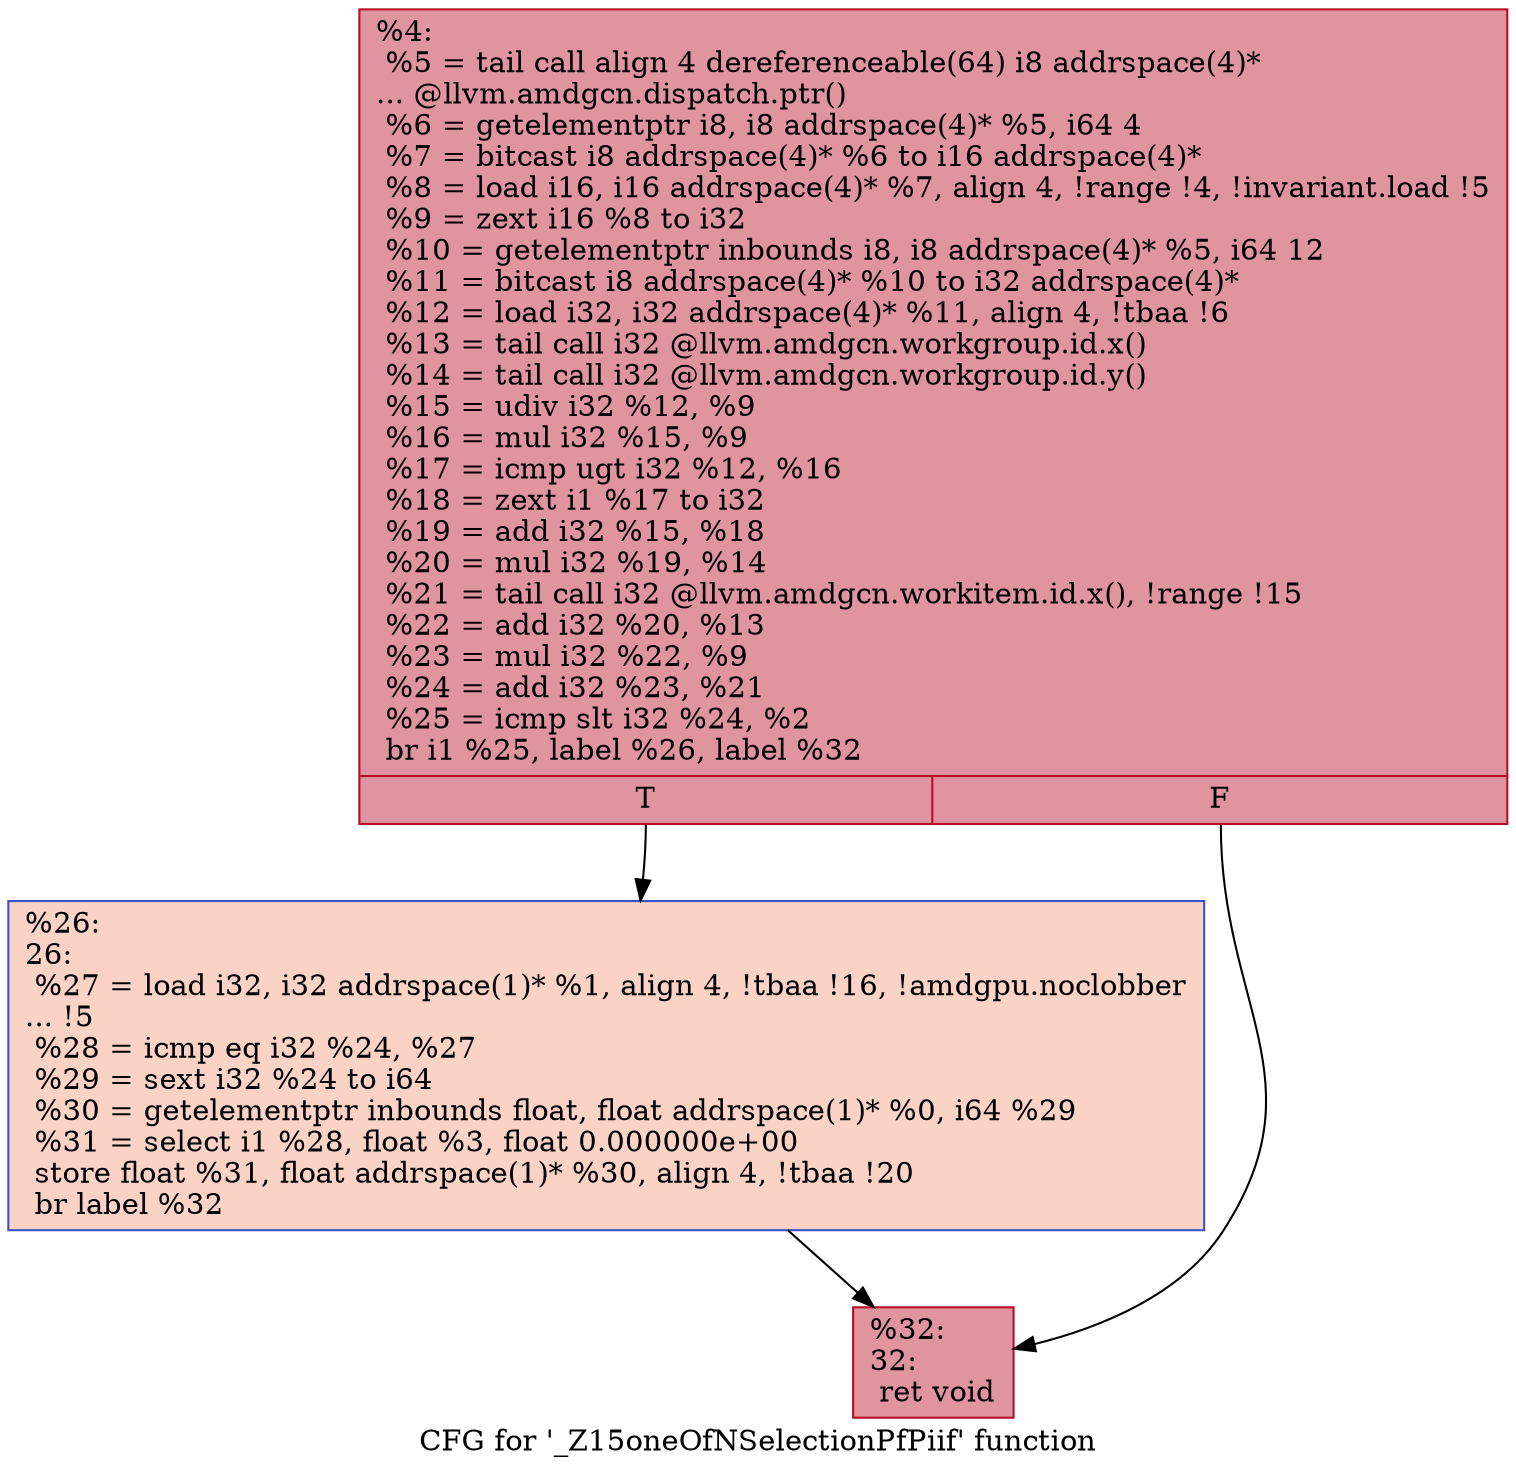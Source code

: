 digraph "CFG for '_Z15oneOfNSelectionPfPiif' function" {
	label="CFG for '_Z15oneOfNSelectionPfPiif' function";

	Node0x5afb480 [shape=record,color="#b70d28ff", style=filled, fillcolor="#b70d2870",label="{%4:\l  %5 = tail call align 4 dereferenceable(64) i8 addrspace(4)*\l... @llvm.amdgcn.dispatch.ptr()\l  %6 = getelementptr i8, i8 addrspace(4)* %5, i64 4\l  %7 = bitcast i8 addrspace(4)* %6 to i16 addrspace(4)*\l  %8 = load i16, i16 addrspace(4)* %7, align 4, !range !4, !invariant.load !5\l  %9 = zext i16 %8 to i32\l  %10 = getelementptr inbounds i8, i8 addrspace(4)* %5, i64 12\l  %11 = bitcast i8 addrspace(4)* %10 to i32 addrspace(4)*\l  %12 = load i32, i32 addrspace(4)* %11, align 4, !tbaa !6\l  %13 = tail call i32 @llvm.amdgcn.workgroup.id.x()\l  %14 = tail call i32 @llvm.amdgcn.workgroup.id.y()\l  %15 = udiv i32 %12, %9\l  %16 = mul i32 %15, %9\l  %17 = icmp ugt i32 %12, %16\l  %18 = zext i1 %17 to i32\l  %19 = add i32 %15, %18\l  %20 = mul i32 %19, %14\l  %21 = tail call i32 @llvm.amdgcn.workitem.id.x(), !range !15\l  %22 = add i32 %20, %13\l  %23 = mul i32 %22, %9\l  %24 = add i32 %23, %21\l  %25 = icmp slt i32 %24, %2\l  br i1 %25, label %26, label %32\l|{<s0>T|<s1>F}}"];
	Node0x5afb480:s0 -> Node0x5afdcd0;
	Node0x5afb480:s1 -> Node0x5afdd60;
	Node0x5afdcd0 [shape=record,color="#3d50c3ff", style=filled, fillcolor="#f59c7d70",label="{%26:\l26:                                               \l  %27 = load i32, i32 addrspace(1)* %1, align 4, !tbaa !16, !amdgpu.noclobber\l... !5\l  %28 = icmp eq i32 %24, %27\l  %29 = sext i32 %24 to i64\l  %30 = getelementptr inbounds float, float addrspace(1)* %0, i64 %29\l  %31 = select i1 %28, float %3, float 0.000000e+00\l  store float %31, float addrspace(1)* %30, align 4, !tbaa !20\l  br label %32\l}"];
	Node0x5afdcd0 -> Node0x5afdd60;
	Node0x5afdd60 [shape=record,color="#b70d28ff", style=filled, fillcolor="#b70d2870",label="{%32:\l32:                                               \l  ret void\l}"];
}
